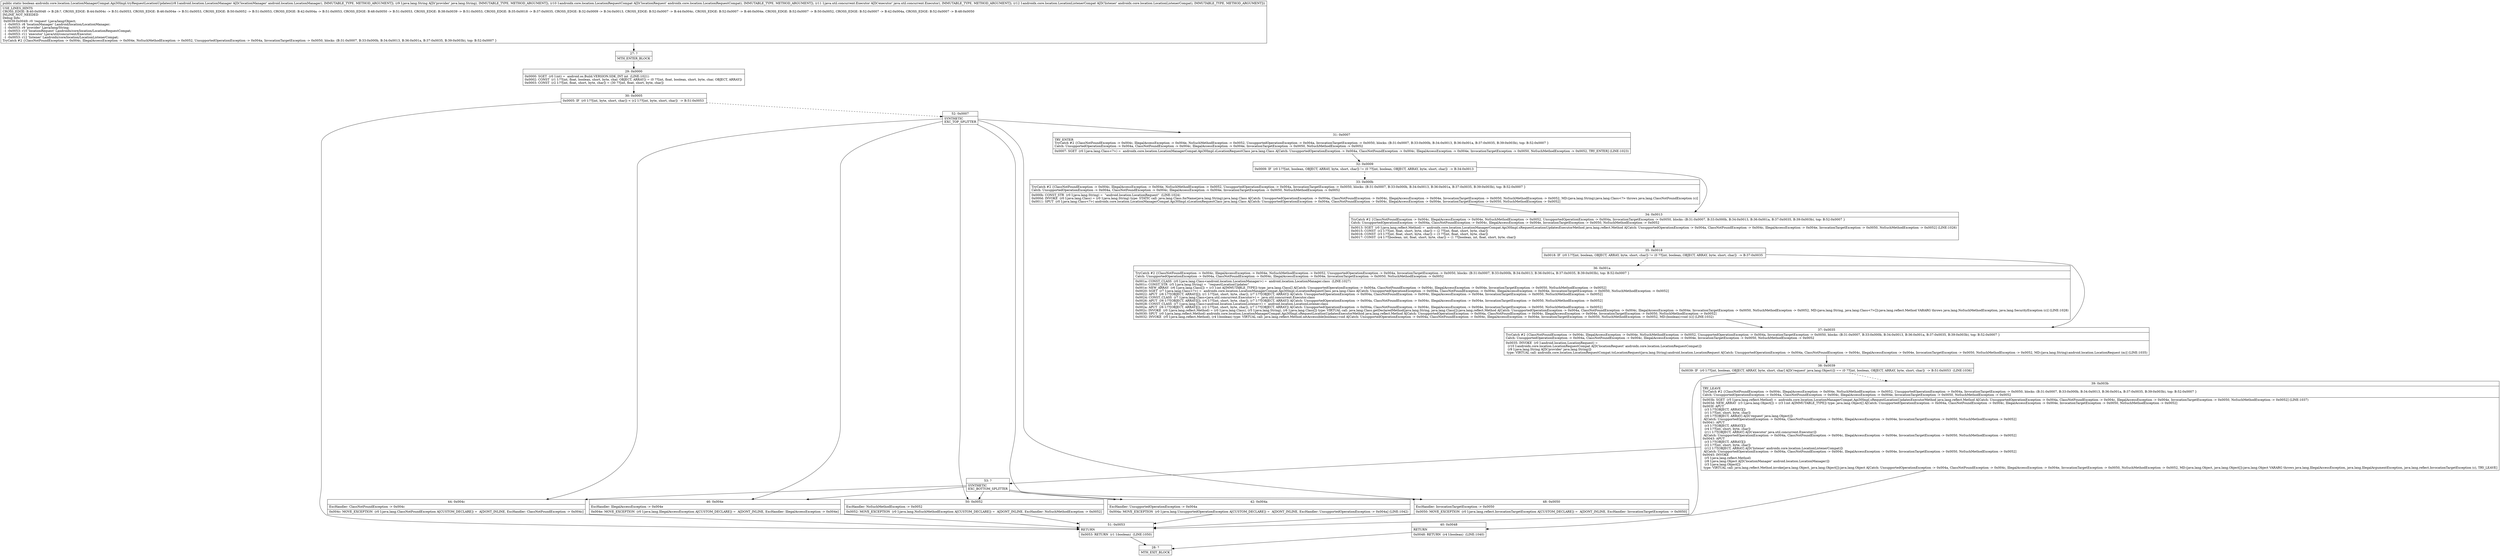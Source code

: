 digraph "CFG forandroidx.core.location.LocationManagerCompat.Api30Impl.tryRequestLocationUpdates(Landroid\/location\/LocationManager;Ljava\/lang\/String;Landroidx\/core\/location\/LocationRequestCompat;Ljava\/util\/concurrent\/Executor;Landroidx\/core\/location\/LocationListenerCompat;)Z" {
Node_27 [shape=record,label="{27\:\ ?|MTH_ENTER_BLOCK\l}"];
Node_29 [shape=record,label="{29\:\ 0x0000|0x0000: SGET  (r0 I:int) =  android.os.Build.VERSION.SDK_INT int  (LINE:1021)\l0x0002: CONST  (r1 I:??[int, float, boolean, short, byte, char, OBJECT, ARRAY]) = (0 ??[int, float, boolean, short, byte, char, OBJECT, ARRAY]) \l0x0003: CONST  (r2 I:??[int, float, short, byte, char]) = (30 ??[int, float, short, byte, char]) \l}"];
Node_30 [shape=record,label="{30\:\ 0x0005|0x0005: IF  (r0 I:??[int, byte, short, char]) \< (r2 I:??[int, byte, short, char])  \-\> B:51:0x0053 \l}"];
Node_51 [shape=record,label="{51\:\ 0x0053|RETURN\l|0x0053: RETURN  (r1 I:boolean)  (LINE:1050)\l}"];
Node_28 [shape=record,label="{28\:\ ?|MTH_EXIT_BLOCK\l}"];
Node_52 [shape=record,label="{52\:\ 0x0007|SYNTHETIC\lEXC_TOP_SPLITTER\l}"];
Node_31 [shape=record,label="{31\:\ 0x0007|TRY_ENTER\lTryCatch #2 \{ClassNotFoundException \-\> 0x004c, IllegalAccessException \-\> 0x004e, NoSuchMethodException \-\> 0x0052, UnsupportedOperationException \-\> 0x004a, InvocationTargetException \-\> 0x0050, blocks: (B:31:0x0007, B:33:0x000b, B:34:0x0013, B:36:0x001a, B:37:0x0035, B:39:0x003b), top: B:52:0x0007 \}\lCatch: UnsupportedOperationException \-\> 0x004a, ClassNotFoundException \-\> 0x004c, IllegalAccessException \-\> 0x004e, InvocationTargetException \-\> 0x0050, NoSuchMethodException \-\> 0x0052\l|0x0007: SGET  (r0 I:java.lang.Class\<?\>) =  androidx.core.location.LocationManagerCompat.Api30Impl.sLocationRequestClass java.lang.Class A[Catch: UnsupportedOperationException \-\> 0x004a, ClassNotFoundException \-\> 0x004c, IllegalAccessException \-\> 0x004e, InvocationTargetException \-\> 0x0050, NoSuchMethodException \-\> 0x0052, TRY_ENTER] (LINE:1023)\l}"];
Node_32 [shape=record,label="{32\:\ 0x0009|0x0009: IF  (r0 I:??[int, boolean, OBJECT, ARRAY, byte, short, char]) != (0 ??[int, boolean, OBJECT, ARRAY, byte, short, char])  \-\> B:34:0x0013 \l}"];
Node_33 [shape=record,label="{33\:\ 0x000b|TryCatch #2 \{ClassNotFoundException \-\> 0x004c, IllegalAccessException \-\> 0x004e, NoSuchMethodException \-\> 0x0052, UnsupportedOperationException \-\> 0x004a, InvocationTargetException \-\> 0x0050, blocks: (B:31:0x0007, B:33:0x000b, B:34:0x0013, B:36:0x001a, B:37:0x0035, B:39:0x003b), top: B:52:0x0007 \}\lCatch: UnsupportedOperationException \-\> 0x004a, ClassNotFoundException \-\> 0x004c, IllegalAccessException \-\> 0x004e, InvocationTargetException \-\> 0x0050, NoSuchMethodException \-\> 0x0052\l|0x000b: CONST_STR  (r0 I:java.lang.String) =  \"android.location.LocationRequest\"  (LINE:1024)\l0x000d: INVOKE  (r0 I:java.lang.Class) = (r0 I:java.lang.String) type: STATIC call: java.lang.Class.forName(java.lang.String):java.lang.Class A[Catch: UnsupportedOperationException \-\> 0x004a, ClassNotFoundException \-\> 0x004c, IllegalAccessException \-\> 0x004e, InvocationTargetException \-\> 0x0050, NoSuchMethodException \-\> 0x0052, MD:(java.lang.String):java.lang.Class\<?\> throws java.lang.ClassNotFoundException (c)]\l0x0011: SPUT  (r0 I:java.lang.Class\<?\>) androidx.core.location.LocationManagerCompat.Api30Impl.sLocationRequestClass java.lang.Class A[Catch: UnsupportedOperationException \-\> 0x004a, ClassNotFoundException \-\> 0x004c, IllegalAccessException \-\> 0x004e, InvocationTargetException \-\> 0x0050, NoSuchMethodException \-\> 0x0052]\l}"];
Node_34 [shape=record,label="{34\:\ 0x0013|TryCatch #2 \{ClassNotFoundException \-\> 0x004c, IllegalAccessException \-\> 0x004e, NoSuchMethodException \-\> 0x0052, UnsupportedOperationException \-\> 0x004a, InvocationTargetException \-\> 0x0050, blocks: (B:31:0x0007, B:33:0x000b, B:34:0x0013, B:36:0x001a, B:37:0x0035, B:39:0x003b), top: B:52:0x0007 \}\lCatch: UnsupportedOperationException \-\> 0x004a, ClassNotFoundException \-\> 0x004c, IllegalAccessException \-\> 0x004e, InvocationTargetException \-\> 0x0050, NoSuchMethodException \-\> 0x0052\l|0x0013: SGET  (r0 I:java.lang.reflect.Method) =  androidx.core.location.LocationManagerCompat.Api30Impl.sRequestLocationUpdatesExecutorMethod java.lang.reflect.Method A[Catch: UnsupportedOperationException \-\> 0x004a, ClassNotFoundException \-\> 0x004c, IllegalAccessException \-\> 0x004e, InvocationTargetException \-\> 0x0050, NoSuchMethodException \-\> 0x0052] (LINE:1026)\l0x0015: CONST  (r2 I:??[int, float, short, byte, char]) = (2 ??[int, float, short, byte, char]) \l0x0016: CONST  (r3 I:??[int, float, short, byte, char]) = (3 ??[int, float, short, byte, char]) \l0x0017: CONST  (r4 I:??[boolean, int, float, short, byte, char]) = (1 ??[boolean, int, float, short, byte, char]) \l}"];
Node_35 [shape=record,label="{35\:\ 0x0018|0x0018: IF  (r0 I:??[int, boolean, OBJECT, ARRAY, byte, short, char]) != (0 ??[int, boolean, OBJECT, ARRAY, byte, short, char])  \-\> B:37:0x0035 \l}"];
Node_36 [shape=record,label="{36\:\ 0x001a|TryCatch #2 \{ClassNotFoundException \-\> 0x004c, IllegalAccessException \-\> 0x004e, NoSuchMethodException \-\> 0x0052, UnsupportedOperationException \-\> 0x004a, InvocationTargetException \-\> 0x0050, blocks: (B:31:0x0007, B:33:0x000b, B:34:0x0013, B:36:0x001a, B:37:0x0035, B:39:0x003b), top: B:52:0x0007 \}\lCatch: UnsupportedOperationException \-\> 0x004a, ClassNotFoundException \-\> 0x004c, IllegalAccessException \-\> 0x004e, InvocationTargetException \-\> 0x0050, NoSuchMethodException \-\> 0x0052\l|0x001a: CONST_CLASS  (r0 I:java.lang.Class\<android.location.LocationManager\>) =  android.location.LocationManager.class  (LINE:1027)\l0x001c: CONST_STR  (r5 I:java.lang.String) =  \"requestLocationUpdates\" \l0x001e: NEW_ARRAY  (r6 I:java.lang.Class[]) = (r3 I:int A[IMMUTABLE_TYPE]) type: java.lang.Class[] A[Catch: UnsupportedOperationException \-\> 0x004a, ClassNotFoundException \-\> 0x004c, IllegalAccessException \-\> 0x004e, InvocationTargetException \-\> 0x0050, NoSuchMethodException \-\> 0x0052]\l0x0020: SGET  (r7 I:java.lang.Class\<?\>) =  androidx.core.location.LocationManagerCompat.Api30Impl.sLocationRequestClass java.lang.Class A[Catch: UnsupportedOperationException \-\> 0x004a, ClassNotFoundException \-\> 0x004c, IllegalAccessException \-\> 0x004e, InvocationTargetException \-\> 0x0050, NoSuchMethodException \-\> 0x0052]\l0x0022: APUT  (r6 I:??[OBJECT, ARRAY][]), (r1 I:??[int, short, byte, char]), (r7 I:??[OBJECT, ARRAY]) A[Catch: UnsupportedOperationException \-\> 0x004a, ClassNotFoundException \-\> 0x004c, IllegalAccessException \-\> 0x004e, InvocationTargetException \-\> 0x0050, NoSuchMethodException \-\> 0x0052]\l0x0024: CONST_CLASS  (r7 I:java.lang.Class\<java.util.concurrent.Executor\>) =  java.util.concurrent.Executor.class \l0x0026: APUT  (r6 I:??[OBJECT, ARRAY][]), (r4 I:??[int, short, byte, char]), (r7 I:??[OBJECT, ARRAY]) A[Catch: UnsupportedOperationException \-\> 0x004a, ClassNotFoundException \-\> 0x004c, IllegalAccessException \-\> 0x004e, InvocationTargetException \-\> 0x0050, NoSuchMethodException \-\> 0x0052]\l0x0028: CONST_CLASS  (r7 I:java.lang.Class\<android.location.LocationListener\>) =  android.location.LocationListener.class \l0x002a: APUT  (r6 I:??[OBJECT, ARRAY][]), (r2 I:??[int, short, byte, char]), (r7 I:??[OBJECT, ARRAY]) A[Catch: UnsupportedOperationException \-\> 0x004a, ClassNotFoundException \-\> 0x004c, IllegalAccessException \-\> 0x004e, InvocationTargetException \-\> 0x0050, NoSuchMethodException \-\> 0x0052]\l0x002c: INVOKE  (r0 I:java.lang.reflect.Method) = (r0 I:java.lang.Class), (r5 I:java.lang.String), (r6 I:java.lang.Class[]) type: VIRTUAL call: java.lang.Class.getDeclaredMethod(java.lang.String, java.lang.Class[]):java.lang.reflect.Method A[Catch: UnsupportedOperationException \-\> 0x004a, ClassNotFoundException \-\> 0x004c, IllegalAccessException \-\> 0x004e, InvocationTargetException \-\> 0x0050, NoSuchMethodException \-\> 0x0052, MD:(java.lang.String, java.lang.Class\<?\>[]):java.lang.reflect.Method VARARG throws java.lang.NoSuchMethodException, java.lang.SecurityException (c)] (LINE:1028)\l0x0030: SPUT  (r0 I:java.lang.reflect.Method) androidx.core.location.LocationManagerCompat.Api30Impl.sRequestLocationUpdatesExecutorMethod java.lang.reflect.Method A[Catch: UnsupportedOperationException \-\> 0x004a, ClassNotFoundException \-\> 0x004c, IllegalAccessException \-\> 0x004e, InvocationTargetException \-\> 0x0050, NoSuchMethodException \-\> 0x0052]\l0x0032: INVOKE  (r0 I:java.lang.reflect.Method), (r4 I:boolean) type: VIRTUAL call: java.lang.reflect.Method.setAccessible(boolean):void A[Catch: UnsupportedOperationException \-\> 0x004a, ClassNotFoundException \-\> 0x004c, IllegalAccessException \-\> 0x004e, InvocationTargetException \-\> 0x0050, NoSuchMethodException \-\> 0x0052, MD:(boolean):void (s)] (LINE:1032)\l}"];
Node_37 [shape=record,label="{37\:\ 0x0035|TryCatch #2 \{ClassNotFoundException \-\> 0x004c, IllegalAccessException \-\> 0x004e, NoSuchMethodException \-\> 0x0052, UnsupportedOperationException \-\> 0x004a, InvocationTargetException \-\> 0x0050, blocks: (B:31:0x0007, B:33:0x000b, B:34:0x0013, B:36:0x001a, B:37:0x0035, B:39:0x003b), top: B:52:0x0007 \}\lCatch: UnsupportedOperationException \-\> 0x004a, ClassNotFoundException \-\> 0x004c, IllegalAccessException \-\> 0x004e, InvocationTargetException \-\> 0x0050, NoSuchMethodException \-\> 0x0052\l|0x0035: INVOKE  (r0 I:android.location.LocationRequest) = \l  (r10 I:androidx.core.location.LocationRequestCompat A[D('locationRequest' androidx.core.location.LocationRequestCompat)])\l  (r9 I:java.lang.String A[D('provider' java.lang.String)])\l type: VIRTUAL call: androidx.core.location.LocationRequestCompat.toLocationRequest(java.lang.String):android.location.LocationRequest A[Catch: UnsupportedOperationException \-\> 0x004a, ClassNotFoundException \-\> 0x004c, IllegalAccessException \-\> 0x004e, InvocationTargetException \-\> 0x0050, NoSuchMethodException \-\> 0x0052, MD:(java.lang.String):android.location.LocationRequest (m)] (LINE:1035)\l}"];
Node_38 [shape=record,label="{38\:\ 0x0039|0x0039: IF  (r0 I:??[int, boolean, OBJECT, ARRAY, byte, short, char] A[D('request' java.lang.Object)]) == (0 ??[int, boolean, OBJECT, ARRAY, byte, short, char])  \-\> B:51:0x0053  (LINE:1036)\l}"];
Node_39 [shape=record,label="{39\:\ 0x003b|TRY_LEAVE\lTryCatch #2 \{ClassNotFoundException \-\> 0x004c, IllegalAccessException \-\> 0x004e, NoSuchMethodException \-\> 0x0052, UnsupportedOperationException \-\> 0x004a, InvocationTargetException \-\> 0x0050, blocks: (B:31:0x0007, B:33:0x000b, B:34:0x0013, B:36:0x001a, B:37:0x0035, B:39:0x003b), top: B:52:0x0007 \}\lCatch: UnsupportedOperationException \-\> 0x004a, ClassNotFoundException \-\> 0x004c, IllegalAccessException \-\> 0x004e, InvocationTargetException \-\> 0x0050, NoSuchMethodException \-\> 0x0052\l|0x003b: SGET  (r5 I:java.lang.reflect.Method) =  androidx.core.location.LocationManagerCompat.Api30Impl.sRequestLocationUpdatesExecutorMethod java.lang.reflect.Method A[Catch: UnsupportedOperationException \-\> 0x004a, ClassNotFoundException \-\> 0x004c, IllegalAccessException \-\> 0x004e, InvocationTargetException \-\> 0x0050, NoSuchMethodException \-\> 0x0052] (LINE:1037)\l0x003d: NEW_ARRAY  (r3 I:java.lang.Object[]) = (r3 I:int A[IMMUTABLE_TYPE]) type: java.lang.Object[] A[Catch: UnsupportedOperationException \-\> 0x004a, ClassNotFoundException \-\> 0x004c, IllegalAccessException \-\> 0x004e, InvocationTargetException \-\> 0x0050, NoSuchMethodException \-\> 0x0052]\l0x003f: APUT  \l  (r3 I:??[OBJECT, ARRAY][])\l  (r1 I:??[int, short, byte, char])\l  (r0 I:??[OBJECT, ARRAY] A[D('request' java.lang.Object)])\l A[Catch: UnsupportedOperationException \-\> 0x004a, ClassNotFoundException \-\> 0x004c, IllegalAccessException \-\> 0x004e, InvocationTargetException \-\> 0x0050, NoSuchMethodException \-\> 0x0052]\l0x0041: APUT  \l  (r3 I:??[OBJECT, ARRAY][])\l  (r4 I:??[int, short, byte, char])\l  (r11 I:??[OBJECT, ARRAY] A[D('executor' java.util.concurrent.Executor)])\l A[Catch: UnsupportedOperationException \-\> 0x004a, ClassNotFoundException \-\> 0x004c, IllegalAccessException \-\> 0x004e, InvocationTargetException \-\> 0x0050, NoSuchMethodException \-\> 0x0052]\l0x0043: APUT  \l  (r3 I:??[OBJECT, ARRAY][])\l  (r2 I:??[int, short, byte, char])\l  (r12 I:??[OBJECT, ARRAY] A[D('listener' androidx.core.location.LocationListenerCompat)])\l A[Catch: UnsupportedOperationException \-\> 0x004a, ClassNotFoundException \-\> 0x004c, IllegalAccessException \-\> 0x004e, InvocationTargetException \-\> 0x0050, NoSuchMethodException \-\> 0x0052]\l0x0045: INVOKE  \l  (r5 I:java.lang.reflect.Method)\l  (r8 I:java.lang.Object A[D('locationManager' android.location.LocationManager)])\l  (r3 I:java.lang.Object[])\l type: VIRTUAL call: java.lang.reflect.Method.invoke(java.lang.Object, java.lang.Object[]):java.lang.Object A[Catch: UnsupportedOperationException \-\> 0x004a, ClassNotFoundException \-\> 0x004c, IllegalAccessException \-\> 0x004e, InvocationTargetException \-\> 0x0050, NoSuchMethodException \-\> 0x0052, MD:(java.lang.Object, java.lang.Object[]):java.lang.Object VARARG throws java.lang.IllegalAccessException, java.lang.IllegalArgumentException, java.lang.reflect.InvocationTargetException (c), TRY_LEAVE]\l}"];
Node_40 [shape=record,label="{40\:\ 0x0048|RETURN\l|0x0048: RETURN  (r4 I:boolean)  (LINE:1040)\l}"];
Node_53 [shape=record,label="{53\:\ ?|SYNTHETIC\lEXC_BOTTOM_SPLITTER\l}"];
Node_44 [shape=record,label="{44\:\ 0x004c|ExcHandler: ClassNotFoundException \-\> 0x004c\l|0x004c: MOVE_EXCEPTION  (r0 I:java.lang.ClassNotFoundException A[CUSTOM_DECLARE]) =  A[DONT_INLINE, ExcHandler: ClassNotFoundException \-\> 0x004c]\l}"];
Node_46 [shape=record,label="{46\:\ 0x004e|ExcHandler: IllegalAccessException \-\> 0x004e\l|0x004e: MOVE_EXCEPTION  (r0 I:java.lang.IllegalAccessException A[CUSTOM_DECLARE]) =  A[DONT_INLINE, ExcHandler: IllegalAccessException \-\> 0x004e]\l}"];
Node_50 [shape=record,label="{50\:\ 0x0052|ExcHandler: NoSuchMethodException \-\> 0x0052\l|0x0052: MOVE_EXCEPTION  (r0 I:java.lang.NoSuchMethodException A[CUSTOM_DECLARE]) =  A[DONT_INLINE, ExcHandler: NoSuchMethodException \-\> 0x0052]\l}"];
Node_42 [shape=record,label="{42\:\ 0x004a|ExcHandler: UnsupportedOperationException \-\> 0x004a\l|0x004a: MOVE_EXCEPTION  (r0 I:java.lang.UnsupportedOperationException A[CUSTOM_DECLARE]) =  A[DONT_INLINE, ExcHandler: UnsupportedOperationException \-\> 0x004a] (LINE:1042)\l}"];
Node_48 [shape=record,label="{48\:\ 0x0050|ExcHandler: InvocationTargetException \-\> 0x0050\l|0x0050: MOVE_EXCEPTION  (r0 I:java.lang.reflect.InvocationTargetException A[CUSTOM_DECLARE]) =  A[DONT_INLINE, ExcHandler: InvocationTargetException \-\> 0x0050]\l}"];
MethodNode[shape=record,label="{public static boolean androidx.core.location.LocationManagerCompat.Api30Impl.tryRequestLocationUpdates((r8 I:android.location.LocationManager A[D('locationManager' android.location.LocationManager), IMMUTABLE_TYPE, METHOD_ARGUMENT]), (r9 I:java.lang.String A[D('provider' java.lang.String), IMMUTABLE_TYPE, METHOD_ARGUMENT]), (r10 I:androidx.core.location.LocationRequestCompat A[D('locationRequest' androidx.core.location.LocationRequestCompat), IMMUTABLE_TYPE, METHOD_ARGUMENT]), (r11 I:java.util.concurrent.Executor A[D('executor' java.util.concurrent.Executor), IMMUTABLE_TYPE, METHOD_ARGUMENT]), (r12 I:androidx.core.location.LocationListenerCompat A[D('listener' androidx.core.location.LocationListenerCompat), IMMUTABLE_TYPE, METHOD_ARGUMENT]))  | USE_LINES_HINTS\lCROSS_EDGE: B:40:0x0048 \-\> B:28:?, CROSS_EDGE: B:44:0x004c \-\> B:51:0x0053, CROSS_EDGE: B:46:0x004e \-\> B:51:0x0053, CROSS_EDGE: B:50:0x0052 \-\> B:51:0x0053, CROSS_EDGE: B:42:0x004a \-\> B:51:0x0053, CROSS_EDGE: B:48:0x0050 \-\> B:51:0x0053, CROSS_EDGE: B:38:0x0039 \-\> B:51:0x0053, CROSS_EDGE: B:35:0x0018 \-\> B:37:0x0035, CROSS_EDGE: B:32:0x0009 \-\> B:34:0x0013, CROSS_EDGE: B:52:0x0007 \-\> B:44:0x004c, CROSS_EDGE: B:52:0x0007 \-\> B:46:0x004e, CROSS_EDGE: B:52:0x0007 \-\> B:50:0x0052, CROSS_EDGE: B:52:0x0007 \-\> B:42:0x004a, CROSS_EDGE: B:52:0x0007 \-\> B:48:0x0050\lINLINE_NOT_NEEDED\lDebug Info:\l  0x0039\-0x0049: r0 'request' Ljava\/lang\/Object;\l  \-1 \-0x0053: r8 'locationManager' Landroid\/location\/LocationManager;\l  \-1 \-0x0053: r9 'provider' Ljava\/lang\/String;\l  \-1 \-0x0053: r10 'locationRequest' Landroidx\/core\/location\/LocationRequestCompat;\l  \-1 \-0x0053: r11 'executor' Ljava\/util\/concurrent\/Executor;\l  \-1 \-0x0053: r12 'listener' Landroidx\/core\/location\/LocationListenerCompat;\lTryCatch #2 \{ClassNotFoundException \-\> 0x004c, IllegalAccessException \-\> 0x004e, NoSuchMethodException \-\> 0x0052, UnsupportedOperationException \-\> 0x004a, InvocationTargetException \-\> 0x0050, blocks: (B:31:0x0007, B:33:0x000b, B:34:0x0013, B:36:0x001a, B:37:0x0035, B:39:0x003b), top: B:52:0x0007 \}\l}"];
MethodNode -> Node_27;Node_27 -> Node_29;
Node_29 -> Node_30;
Node_30 -> Node_51;
Node_30 -> Node_52[style=dashed];
Node_51 -> Node_28;
Node_52 -> Node_31;
Node_52 -> Node_44;
Node_52 -> Node_46;
Node_52 -> Node_50;
Node_52 -> Node_42;
Node_52 -> Node_48;
Node_31 -> Node_32;
Node_32 -> Node_33[style=dashed];
Node_32 -> Node_34;
Node_33 -> Node_34;
Node_34 -> Node_35;
Node_35 -> Node_36[style=dashed];
Node_35 -> Node_37;
Node_36 -> Node_37;
Node_37 -> Node_38;
Node_38 -> Node_39[style=dashed];
Node_38 -> Node_51;
Node_39 -> Node_40;
Node_39 -> Node_53;
Node_40 -> Node_28;
Node_53 -> Node_44;
Node_53 -> Node_46;
Node_53 -> Node_50;
Node_53 -> Node_42;
Node_53 -> Node_48;
Node_44 -> Node_51;
Node_46 -> Node_51;
Node_50 -> Node_51;
Node_42 -> Node_51;
Node_48 -> Node_51;
}

